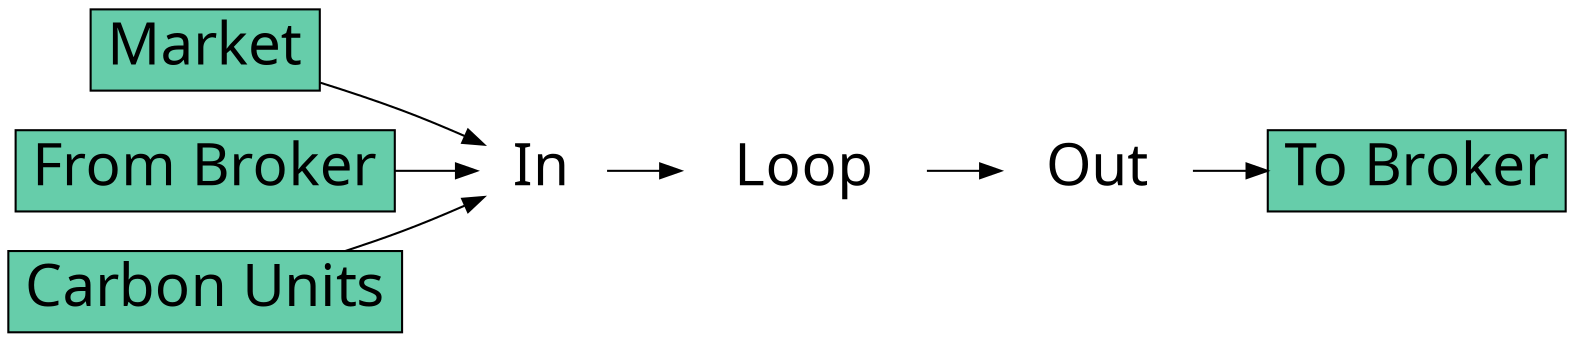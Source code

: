 digraph G2 {
   graph [rankdir = LR,
          imagepath="/home/andy/repos/dev/python"];
          node[fontname="Liberation", fontsize=28];
          
   // imgnode[shape=record,fontname="Liberation",image="/home/andy/repos/dev/python/example5.png"];
   // node[shape=record,fontname="Liberation"];

   Market  [label="Market", shape = record, fontsize = 28, fillcolor = aquamarine3, style = filled];
   Brok    [label="To Broker", shape = record, fontsize = 28, fillcolor = aquamarine3, style = filled];
   Broker  [label="From Broker", shape = record, fontsize = 28, fillcolor = aquamarine3, style = filled];
   CU      [label="Carbon Units", shape = record, fontsize = 28, fillcolor = aquamarine3, style = filled];
   
   IN[color="white",label="In",image="/home/andy/repos/dev/python/example5.png",imagepath="/home/andy/repos/dev/python"];
   Outbound[color="white",label="Out",image="/home/andy/repos/dev/python/example5.png",imagepath="/home/andy/repos/dev/python"];
   Source[color="white",label="Loop",image="/home/andy/repos/dev/python/example8.png",imagepath="/home/andy/repos/dev/python"];

   Market -> IN;
   Broker -> IN;
   CU     -> IN;
   
   IN             -> Source;
   Source         -> Outbound;
   Outbound -> Brok;
}